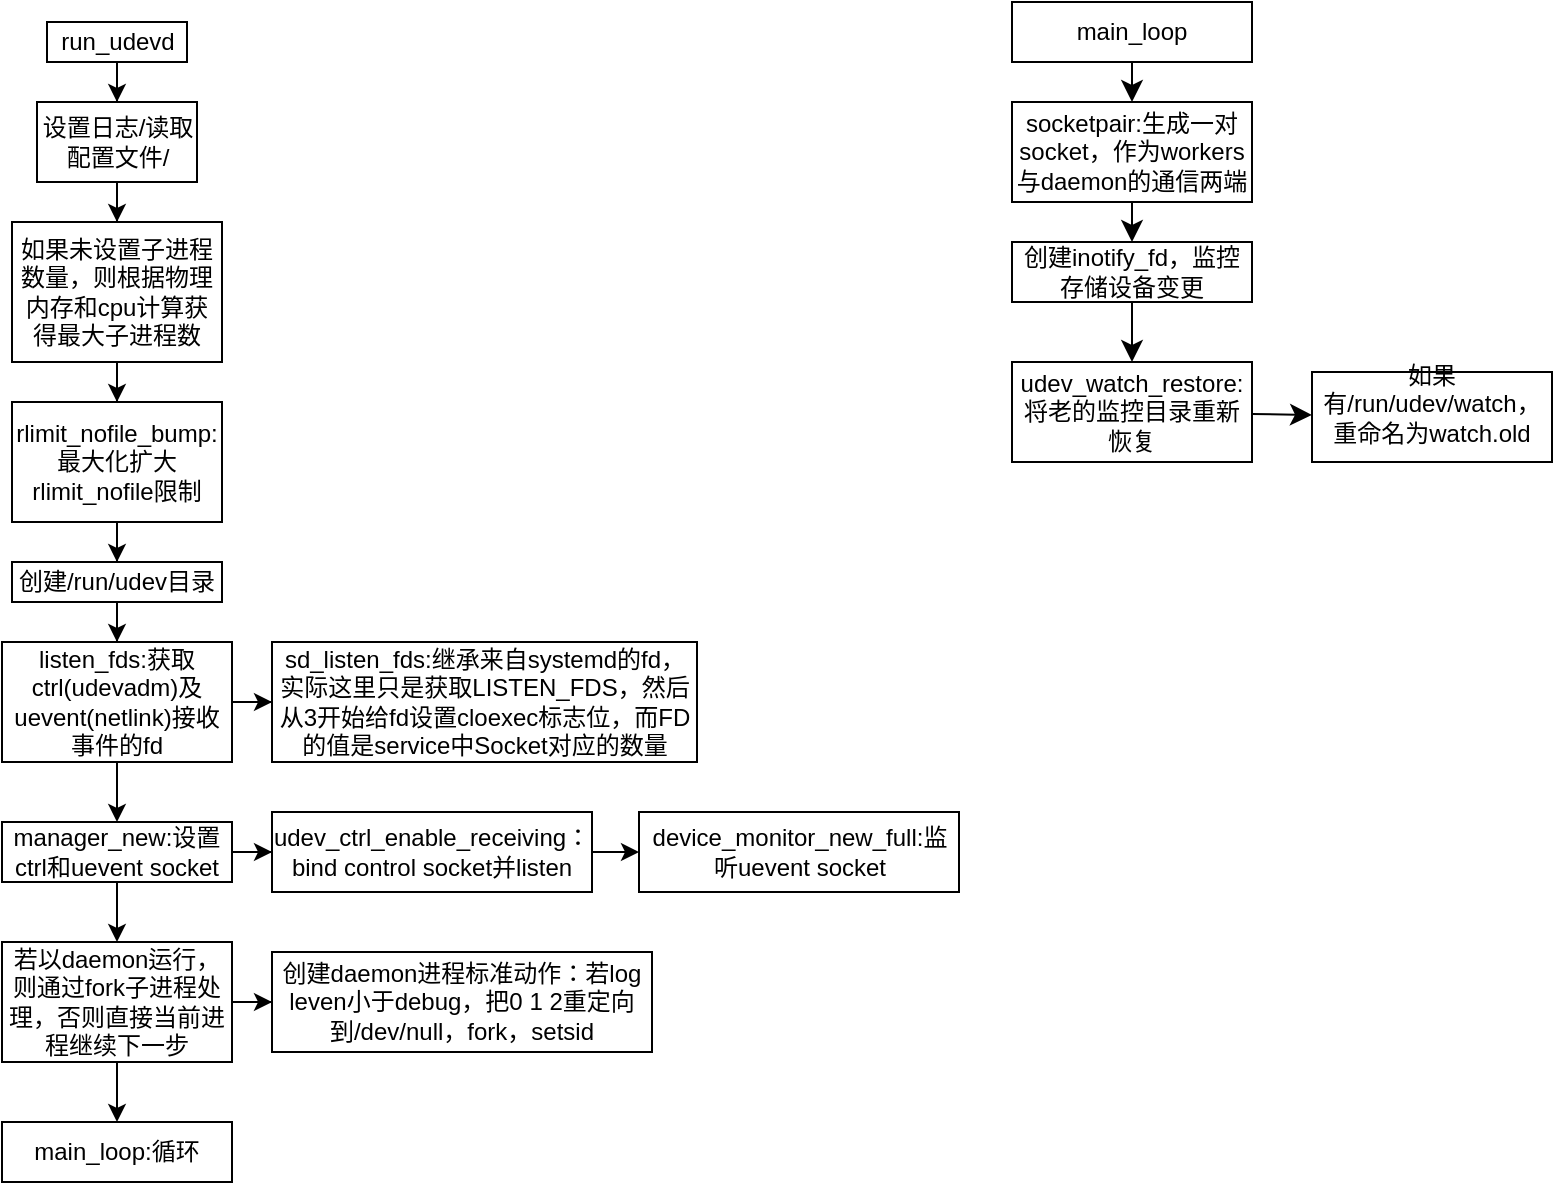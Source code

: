 <mxfile version="24.7.7">
  <diagram name="第 1 页" id="_ok-8zPEw34e-IFgDoh3">
    <mxGraphModel dx="1562" dy="903" grid="1" gridSize="10" guides="1" tooltips="1" connect="1" arrows="1" fold="1" page="1" pageScale="1" pageWidth="827" pageHeight="1169" math="0" shadow="0">
      <root>
        <mxCell id="0" />
        <mxCell id="1" parent="0" />
        <mxCell id="km08-3lCdweRNl0uT69s-3" value="" style="edgeStyle=orthogonalEdgeStyle;rounded=0;orthogonalLoop=1;jettySize=auto;html=1;" parent="1" source="km08-3lCdweRNl0uT69s-1" target="km08-3lCdweRNl0uT69s-2" edge="1">
          <mxGeometry relative="1" as="geometry" />
        </mxCell>
        <mxCell id="km08-3lCdweRNl0uT69s-1" value="run_udevd" style="rounded=0;whiteSpace=wrap;html=1;" parent="1" vertex="1">
          <mxGeometry x="37.5" y="20" width="70" height="20" as="geometry" />
        </mxCell>
        <mxCell id="km08-3lCdweRNl0uT69s-5" value="" style="edgeStyle=orthogonalEdgeStyle;rounded=0;orthogonalLoop=1;jettySize=auto;html=1;" parent="1" source="km08-3lCdweRNl0uT69s-2" target="km08-3lCdweRNl0uT69s-4" edge="1">
          <mxGeometry relative="1" as="geometry" />
        </mxCell>
        <mxCell id="km08-3lCdweRNl0uT69s-2" value="设置日志/读取配置文件/" style="rounded=0;whiteSpace=wrap;html=1;" parent="1" vertex="1">
          <mxGeometry x="32.5" y="60" width="80" height="40" as="geometry" />
        </mxCell>
        <mxCell id="km08-3lCdweRNl0uT69s-7" value="" style="edgeStyle=orthogonalEdgeStyle;rounded=0;orthogonalLoop=1;jettySize=auto;html=1;" parent="1" source="km08-3lCdweRNl0uT69s-4" target="km08-3lCdweRNl0uT69s-6" edge="1">
          <mxGeometry relative="1" as="geometry" />
        </mxCell>
        <mxCell id="km08-3lCdweRNl0uT69s-4" value="如果未设置子进程数量，则根据物理内存和cpu计算获得最大子进程数" style="rounded=0;whiteSpace=wrap;html=1;" parent="1" vertex="1">
          <mxGeometry x="20" y="120" width="105" height="70" as="geometry" />
        </mxCell>
        <mxCell id="km08-3lCdweRNl0uT69s-9" value="" style="edgeStyle=orthogonalEdgeStyle;rounded=0;orthogonalLoop=1;jettySize=auto;html=1;" parent="1" source="km08-3lCdweRNl0uT69s-6" target="km08-3lCdweRNl0uT69s-8" edge="1">
          <mxGeometry relative="1" as="geometry" />
        </mxCell>
        <mxCell id="km08-3lCdweRNl0uT69s-6" value="&lt;div&gt;&amp;nbsp; &amp;nbsp; &amp;nbsp; &amp;nbsp; rlimit_nofile_bump:最大化扩大rlimit_nofile限制&lt;/div&gt;&lt;div&gt;&lt;br&gt;&lt;/div&gt;" style="rounded=0;whiteSpace=wrap;html=1;" parent="1" vertex="1">
          <mxGeometry x="20" y="210" width="105" height="60" as="geometry" />
        </mxCell>
        <mxCell id="km08-3lCdweRNl0uT69s-11" value="" style="edgeStyle=orthogonalEdgeStyle;rounded=0;orthogonalLoop=1;jettySize=auto;html=1;" parent="1" source="km08-3lCdweRNl0uT69s-8" target="km08-3lCdweRNl0uT69s-10" edge="1">
          <mxGeometry relative="1" as="geometry" />
        </mxCell>
        <mxCell id="km08-3lCdweRNl0uT69s-8" value="&lt;div&gt;创建/run/udev目录&lt;/div&gt;" style="rounded=0;whiteSpace=wrap;html=1;" parent="1" vertex="1">
          <mxGeometry x="20" y="290" width="105" height="20" as="geometry" />
        </mxCell>
        <mxCell id="km08-3lCdweRNl0uT69s-13" value="" style="edgeStyle=orthogonalEdgeStyle;rounded=0;orthogonalLoop=1;jettySize=auto;html=1;" parent="1" source="km08-3lCdweRNl0uT69s-10" target="km08-3lCdweRNl0uT69s-12" edge="1">
          <mxGeometry relative="1" as="geometry" />
        </mxCell>
        <mxCell id="km08-3lCdweRNl0uT69s-15" value="" style="edgeStyle=orthogonalEdgeStyle;rounded=0;orthogonalLoop=1;jettySize=auto;html=1;" parent="1" source="km08-3lCdweRNl0uT69s-10" target="km08-3lCdweRNl0uT69s-14" edge="1">
          <mxGeometry relative="1" as="geometry" />
        </mxCell>
        <mxCell id="km08-3lCdweRNl0uT69s-10" value="&lt;div&gt;listen_fds:获取ctrl(udevadm)及uevent(netlink)接收事件的fd&lt;/div&gt;" style="rounded=0;whiteSpace=wrap;html=1;" parent="1" vertex="1">
          <mxGeometry x="15" y="330" width="115" height="60" as="geometry" />
        </mxCell>
        <mxCell id="km08-3lCdweRNl0uT69s-12" value="sd_listen_fds:继承来自systemd的fd，实际这里只是获取LISTEN_FDS，然后从3开始给fd设置cloexec标志位，而FD的值是service中Socket对应的数量" style="whiteSpace=wrap;html=1;rounded=0;" parent="1" vertex="1">
          <mxGeometry x="150" y="330" width="212.5" height="60" as="geometry" />
        </mxCell>
        <mxCell id="km08-3lCdweRNl0uT69s-17" value="" style="edgeStyle=orthogonalEdgeStyle;rounded=0;orthogonalLoop=1;jettySize=auto;html=1;" parent="1" source="km08-3lCdweRNl0uT69s-14" target="km08-3lCdweRNl0uT69s-16" edge="1">
          <mxGeometry relative="1" as="geometry" />
        </mxCell>
        <mxCell id="km08-3lCdweRNl0uT69s-21" value="" style="edgeStyle=orthogonalEdgeStyle;rounded=0;orthogonalLoop=1;jettySize=auto;html=1;" parent="1" source="km08-3lCdweRNl0uT69s-14" target="km08-3lCdweRNl0uT69s-20" edge="1">
          <mxGeometry relative="1" as="geometry" />
        </mxCell>
        <mxCell id="km08-3lCdweRNl0uT69s-14" value="&lt;div&gt;manager_new:设置ctrl和uevent socket&lt;/div&gt;" style="rounded=0;whiteSpace=wrap;html=1;" parent="1" vertex="1">
          <mxGeometry x="15" y="420" width="115" height="30" as="geometry" />
        </mxCell>
        <mxCell id="km08-3lCdweRNl0uT69s-19" value="" style="edgeStyle=orthogonalEdgeStyle;rounded=0;orthogonalLoop=1;jettySize=auto;html=1;" parent="1" source="km08-3lCdweRNl0uT69s-16" target="km08-3lCdweRNl0uT69s-18" edge="1">
          <mxGeometry relative="1" as="geometry" />
        </mxCell>
        <mxCell id="km08-3lCdweRNl0uT69s-16" value="udev_ctrl_enable_receiving：bind control socket并listen" style="whiteSpace=wrap;html=1;rounded=0;" parent="1" vertex="1">
          <mxGeometry x="150" y="415" width="160" height="40" as="geometry" />
        </mxCell>
        <mxCell id="km08-3lCdweRNl0uT69s-18" value="device_monitor_new_full:监听uevent socket" style="whiteSpace=wrap;html=1;rounded=0;" parent="1" vertex="1">
          <mxGeometry x="333.5" y="415" width="160" height="40" as="geometry" />
        </mxCell>
        <mxCell id="km08-3lCdweRNl0uT69s-23" value="" style="edgeStyle=orthogonalEdgeStyle;rounded=0;orthogonalLoop=1;jettySize=auto;html=1;" parent="1" source="km08-3lCdweRNl0uT69s-20" target="km08-3lCdweRNl0uT69s-22" edge="1">
          <mxGeometry relative="1" as="geometry" />
        </mxCell>
        <mxCell id="km08-3lCdweRNl0uT69s-27" value="" style="edgeStyle=orthogonalEdgeStyle;rounded=0;orthogonalLoop=1;jettySize=auto;html=1;" parent="1" source="km08-3lCdweRNl0uT69s-20" target="km08-3lCdweRNl0uT69s-26" edge="1">
          <mxGeometry relative="1" as="geometry" />
        </mxCell>
        <mxCell id="km08-3lCdweRNl0uT69s-20" value="&lt;div&gt;若以daemon运行，则通过fork子进程处理，否则直接当前进程继续下一步&lt;/div&gt;" style="rounded=0;whiteSpace=wrap;html=1;" parent="1" vertex="1">
          <mxGeometry x="15" y="480" width="115" height="60" as="geometry" />
        </mxCell>
        <mxCell id="km08-3lCdweRNl0uT69s-22" value="&lt;div&gt;创建daemon进程标准动作：若log leven小于debug，把0 1 2重定向到/dev/null，fork，setsid&lt;/div&gt;" style="rounded=0;whiteSpace=wrap;html=1;" parent="1" vertex="1">
          <mxGeometry x="150" y="485" width="190" height="50" as="geometry" />
        </mxCell>
        <mxCell id="km08-3lCdweRNl0uT69s-26" value="&lt;div&gt;main_loop:循环&lt;/div&gt;" style="rounded=0;whiteSpace=wrap;html=1;" parent="1" vertex="1">
          <mxGeometry x="15" y="570" width="115" height="30" as="geometry" />
        </mxCell>
        <mxCell id="6oepLwqIfdeqpx-8wIz2-2" value="" style="edgeStyle=none;curved=1;rounded=0;orthogonalLoop=1;jettySize=auto;html=1;fontSize=12;startSize=8;endSize=8;" edge="1" parent="1" source="km08-3lCdweRNl0uT69s-28" target="6oepLwqIfdeqpx-8wIz2-1">
          <mxGeometry relative="1" as="geometry" />
        </mxCell>
        <mxCell id="km08-3lCdweRNl0uT69s-28" value="main_loop" style="rounded=0;whiteSpace=wrap;html=1;" parent="1" vertex="1">
          <mxGeometry x="520" y="10" width="120" height="30" as="geometry" />
        </mxCell>
        <mxCell id="6oepLwqIfdeqpx-8wIz2-4" value="" style="edgeStyle=none;curved=1;rounded=0;orthogonalLoop=1;jettySize=auto;html=1;fontSize=12;startSize=8;endSize=8;" edge="1" parent="1" source="6oepLwqIfdeqpx-8wIz2-1" target="6oepLwqIfdeqpx-8wIz2-3">
          <mxGeometry relative="1" as="geometry" />
        </mxCell>
        <mxCell id="6oepLwqIfdeqpx-8wIz2-1" value="socketpair:生成一对socket，作为workers与daemon的通信两端" style="rounded=0;whiteSpace=wrap;html=1;" vertex="1" parent="1">
          <mxGeometry x="520" y="60" width="120" height="50" as="geometry" />
        </mxCell>
        <mxCell id="6oepLwqIfdeqpx-8wIz2-6" value="" style="edgeStyle=none;curved=1;rounded=0;orthogonalLoop=1;jettySize=auto;html=1;fontSize=12;startSize=8;endSize=8;" edge="1" parent="1" source="6oepLwqIfdeqpx-8wIz2-3" target="6oepLwqIfdeqpx-8wIz2-5">
          <mxGeometry relative="1" as="geometry" />
        </mxCell>
        <mxCell id="6oepLwqIfdeqpx-8wIz2-3" value="创建inotify_fd，监控存储设备变更" style="rounded=0;whiteSpace=wrap;html=1;" vertex="1" parent="1">
          <mxGeometry x="520" y="130" width="120" height="30" as="geometry" />
        </mxCell>
        <mxCell id="6oepLwqIfdeqpx-8wIz2-8" value="" style="edgeStyle=none;curved=1;rounded=0;orthogonalLoop=1;jettySize=auto;html=1;fontSize=12;startSize=8;endSize=8;" edge="1" parent="1" source="6oepLwqIfdeqpx-8wIz2-5" target="6oepLwqIfdeqpx-8wIz2-7">
          <mxGeometry relative="1" as="geometry" />
        </mxCell>
        <mxCell id="6oepLwqIfdeqpx-8wIz2-5" value="udev_watch_restore:将老的监控目录重新恢复" style="rounded=0;whiteSpace=wrap;html=1;" vertex="1" parent="1">
          <mxGeometry x="520" y="190" width="120" height="50" as="geometry" />
        </mxCell>
        <mxCell id="6oepLwqIfdeqpx-8wIz2-7" value="如果有/run/udev/watch，重命名为watch.old&lt;div&gt;&lt;br&gt;&lt;/div&gt;" style="rounded=0;whiteSpace=wrap;html=1;" vertex="1" parent="1">
          <mxGeometry x="670" y="195" width="120" height="45" as="geometry" />
        </mxCell>
      </root>
    </mxGraphModel>
  </diagram>
</mxfile>
